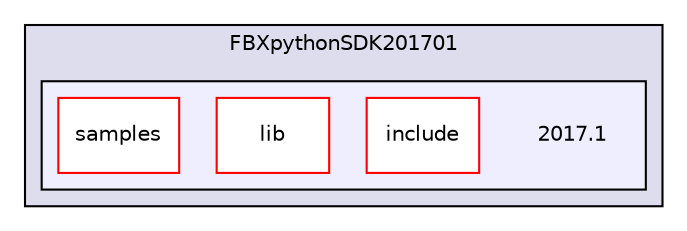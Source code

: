 digraph "C:/github/FBXpythonSDK201701/FBXpythonSDK201701/2017.1" {
  compound=true
  node [ fontsize="10", fontname="Helvetica"];
  edge [ labelfontsize="10", labelfontname="Helvetica"];
  subgraph clusterdir_4baf1032ac90af4239d2eb090c1bbbaa {
    graph [ bgcolor="#ddddee", pencolor="black", label="FBXpythonSDK201701" fontname="Helvetica", fontsize="10", URL="dir_4baf1032ac90af4239d2eb090c1bbbaa.html"]
  subgraph clusterdir_4a426b8e03fe3d7486f55cd786ec34a5 {
    graph [ bgcolor="#eeeeff", pencolor="black", label="" URL="dir_4a426b8e03fe3d7486f55cd786ec34a5.html"];
    dir_4a426b8e03fe3d7486f55cd786ec34a5 [shape=plaintext label="2017.1"];
    dir_5150d3ec408cc88d4a430afaa310edb3 [shape=box label="include" color="red" fillcolor="white" style="filled" URL="dir_5150d3ec408cc88d4a430afaa310edb3.html"];
    dir_2b3df121f075395ef6e7dae32926e338 [shape=box label="lib" color="red" fillcolor="white" style="filled" URL="dir_2b3df121f075395ef6e7dae32926e338.html"];
    dir_a2e7ecd3f45d63d7887d62f063eaaf56 [shape=box label="samples" color="red" fillcolor="white" style="filled" URL="dir_a2e7ecd3f45d63d7887d62f063eaaf56.html"];
  }
  }
}
